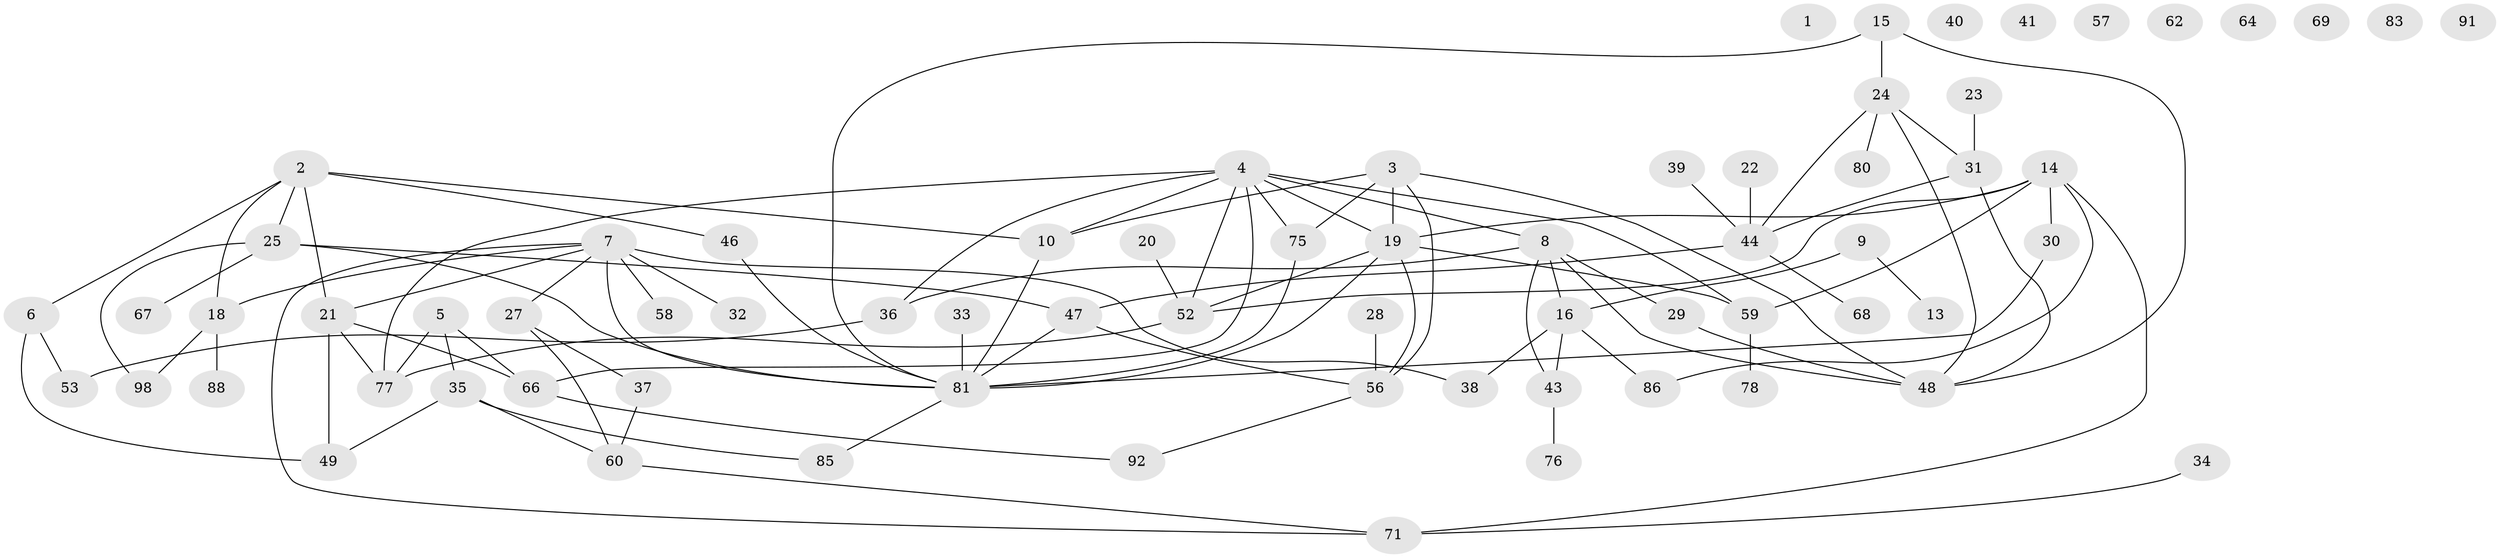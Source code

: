 // original degree distribution, {0: 0.08080808080808081, 4: 0.1717171717171717, 5: 0.09090909090909091, 1: 0.23232323232323232, 2: 0.1919191919191919, 3: 0.16161616161616163, 7: 0.020202020202020204, 6: 0.050505050505050504}
// Generated by graph-tools (version 1.1) at 2025/41/03/06/25 10:41:23]
// undirected, 70 vertices, 101 edges
graph export_dot {
graph [start="1"]
  node [color=gray90,style=filled];
  1;
  2 [super="+90"];
  3 [super="+89"];
  4 [super="+42"];
  5 [super="+11"];
  6 [super="+84"];
  7 [super="+12"];
  8 [super="+96"];
  9 [super="+73"];
  10 [super="+17"];
  13;
  14 [super="+63"];
  15 [super="+99"];
  16 [super="+82"];
  18 [super="+55"];
  19 [super="+93"];
  20;
  21 [super="+26"];
  22;
  23;
  24 [super="+50"];
  25 [super="+61"];
  27;
  28;
  29;
  30;
  31 [super="+51"];
  32;
  33;
  34;
  35 [super="+54"];
  36;
  37;
  38 [super="+70"];
  39;
  40;
  41;
  43 [super="+45"];
  44;
  46;
  47 [super="+79"];
  48;
  49;
  52 [super="+94"];
  53 [super="+95"];
  56 [super="+72"];
  57;
  58;
  59;
  60 [super="+74"];
  62;
  64 [super="+65"];
  66;
  67;
  68;
  69;
  71 [super="+97"];
  75;
  76;
  77;
  78;
  80;
  81 [super="+87"];
  83;
  85;
  86;
  88;
  91;
  92;
  98;
  2 -- 10;
  2 -- 25;
  2 -- 18;
  2 -- 46;
  2 -- 6;
  2 -- 21;
  3 -- 48;
  3 -- 56;
  3 -- 75;
  3 -- 19;
  3 -- 10;
  4 -- 10;
  4 -- 36;
  4 -- 66;
  4 -- 77;
  4 -- 19;
  4 -- 52;
  4 -- 59;
  4 -- 75;
  4 -- 8;
  5 -- 66;
  5 -- 35 [weight=2];
  5 -- 77;
  6 -- 53;
  6 -- 49;
  7 -- 27;
  7 -- 38 [weight=2];
  7 -- 18;
  7 -- 32;
  7 -- 81;
  7 -- 21;
  7 -- 58;
  7 -- 71;
  8 -- 29;
  8 -- 48;
  8 -- 16;
  8 -- 36;
  8 -- 43;
  9 -- 16;
  9 -- 13;
  10 -- 81;
  14 -- 19;
  14 -- 52;
  14 -- 86;
  14 -- 59;
  14 -- 30;
  14 -- 71;
  15 -- 24;
  15 -- 81;
  15 -- 48;
  16 -- 38 [weight=2];
  16 -- 86;
  16 -- 43;
  18 -- 88;
  18 -- 98;
  19 -- 59;
  19 -- 81;
  19 -- 52;
  19 -- 56;
  20 -- 52;
  21 -- 77;
  21 -- 49;
  21 -- 66;
  22 -- 44;
  23 -- 31;
  24 -- 31;
  24 -- 48;
  24 -- 80;
  24 -- 44;
  25 -- 81;
  25 -- 98;
  25 -- 67;
  25 -- 47;
  27 -- 37;
  27 -- 60;
  28 -- 56;
  29 -- 48;
  30 -- 81;
  31 -- 44;
  31 -- 48;
  33 -- 81;
  34 -- 71;
  35 -- 49;
  35 -- 85;
  35 -- 60;
  36 -- 53;
  37 -- 60;
  39 -- 44;
  43 -- 76;
  44 -- 47;
  44 -- 68;
  46 -- 81;
  47 -- 56;
  47 -- 81;
  52 -- 77;
  56 -- 92;
  59 -- 78;
  60 -- 71;
  66 -- 92;
  75 -- 81;
  81 -- 85;
}
